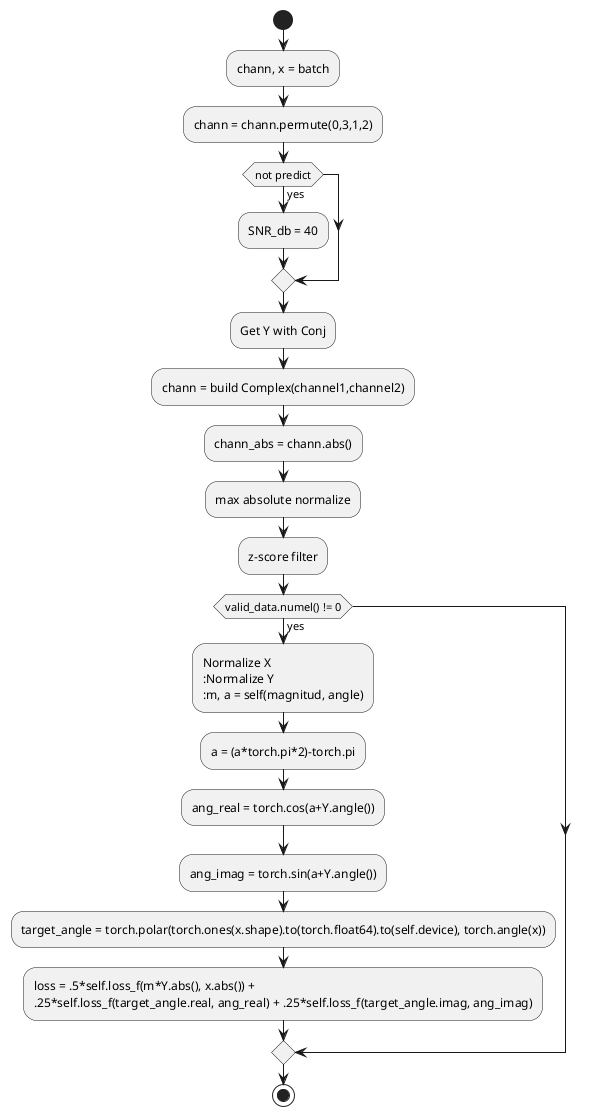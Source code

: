 @startuml
start
:chann, x = batch;
:chann = chann.permute(0,3,1,2);
if (not predict) then (yes)
    :SNR_db = 40;
endif
:Get Y with Conj;
:chann = build Complex(channel1,channel2);
:chann_abs = chann.abs();
:max absolute normalize;
:z-score filter;
if (valid_data.numel() != 0) then (yes)

    :Normalize X
    :Normalize Y
    :m, a = self(magnitud, angle);
    :a = (a*torch.pi*2)-torch.pi;
    :ang_real = torch.cos(a+Y.angle());
    :ang_imag = torch.sin(a+Y.angle());
    :target_angle = torch.polar(torch.ones(x.shape).to(torch.float64).to(self.device), torch.angle(x));
    :loss = .5*self.loss_f(m*Y.abs(), x.abs()) + 
    .25*self.loss_f(target_angle.real, ang_real) + .25*self.loss_f(target_angle.imag, ang_imag);
endif
stop
@enduml
